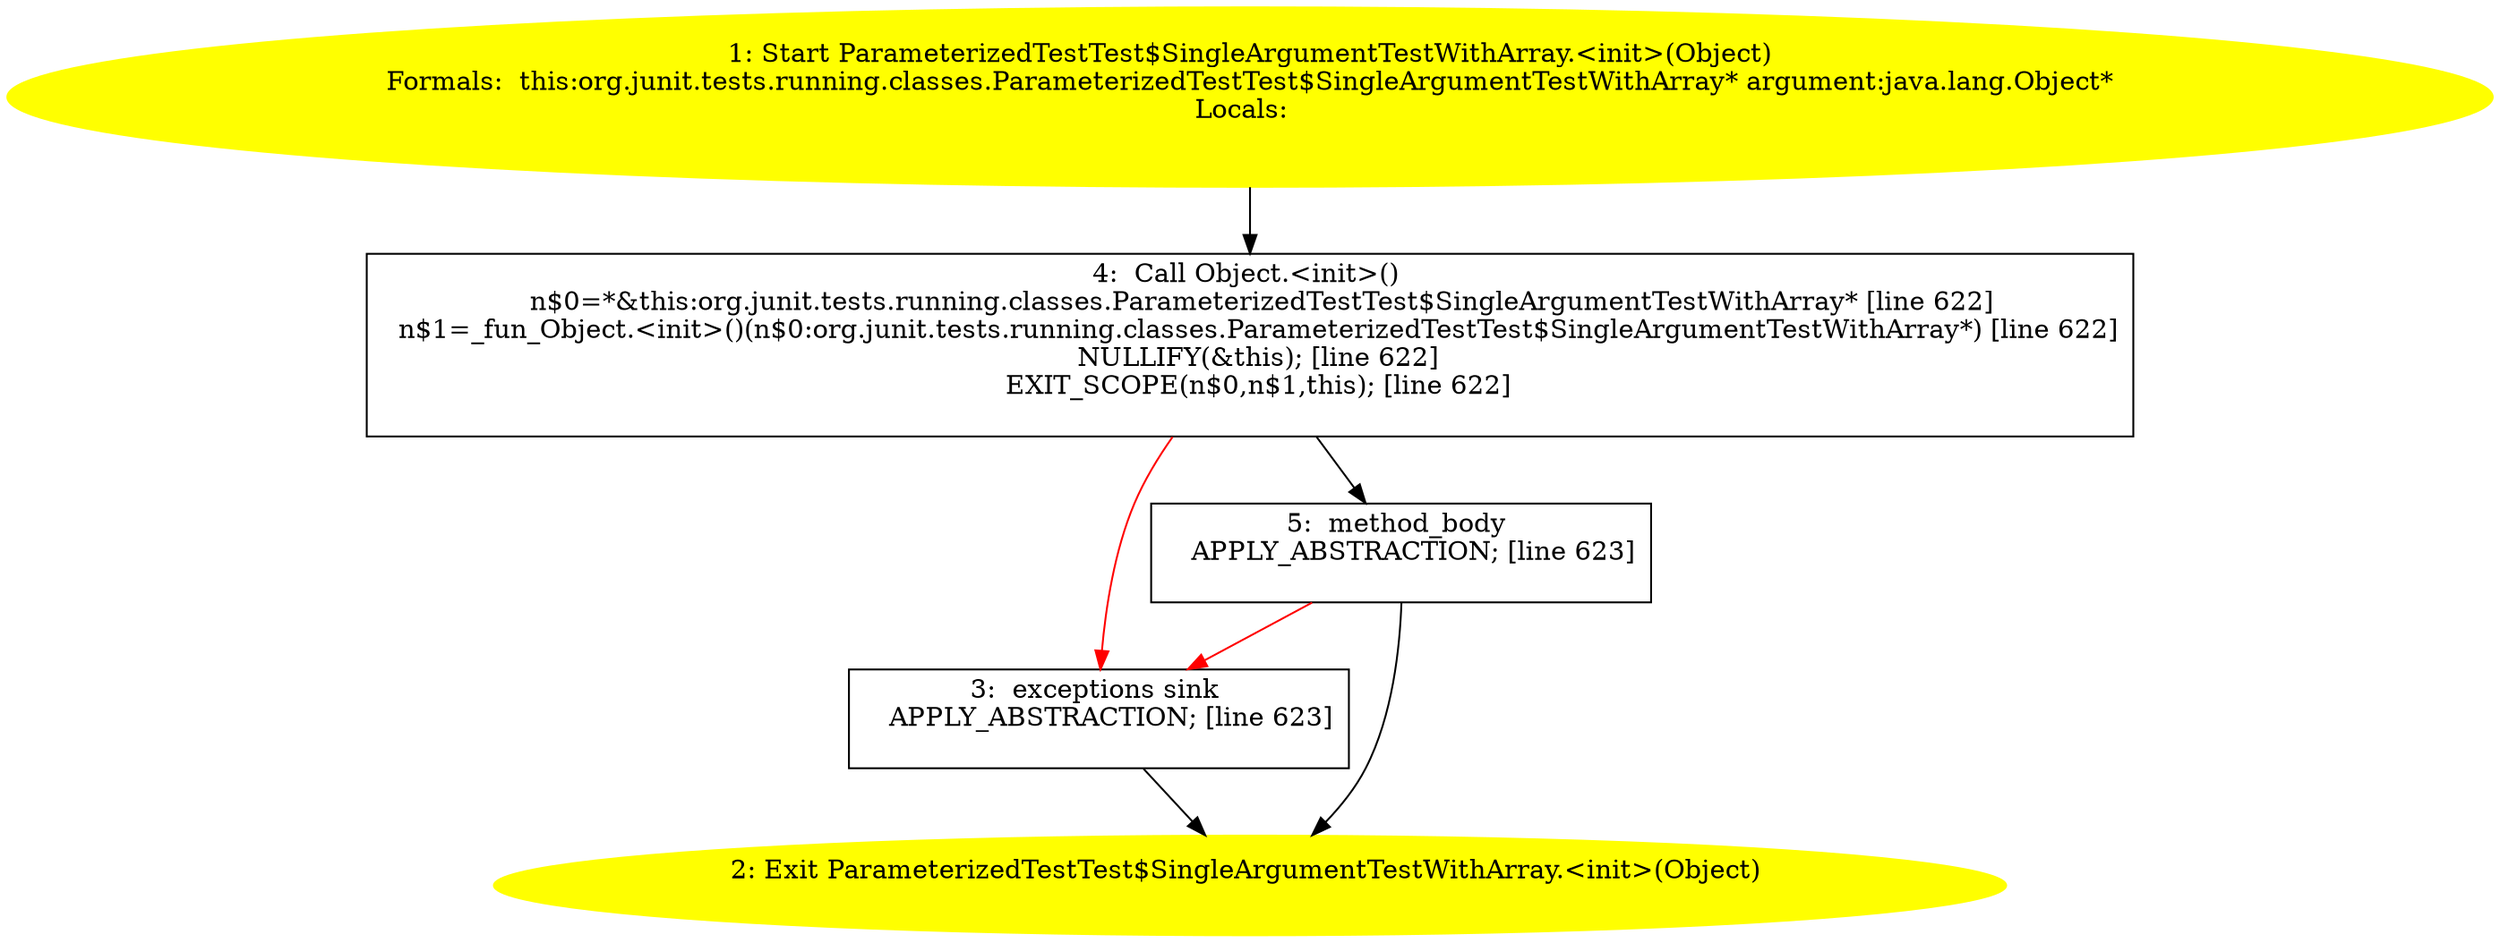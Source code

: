 /* @generated */
digraph cfg {
"org.junit.tests.running.classes.ParameterizedTestTest$SingleArgumentTestWithArray.<init>(java.lang.O.f1c002af4144116a8e4e4c38cbfe7d76_1" [label="1: Start ParameterizedTestTest$SingleArgumentTestWithArray.<init>(Object)\nFormals:  this:org.junit.tests.running.classes.ParameterizedTestTest$SingleArgumentTestWithArray* argument:java.lang.Object*\nLocals:  \n  " color=yellow style=filled]
	

	 "org.junit.tests.running.classes.ParameterizedTestTest$SingleArgumentTestWithArray.<init>(java.lang.O.f1c002af4144116a8e4e4c38cbfe7d76_1" -> "org.junit.tests.running.classes.ParameterizedTestTest$SingleArgumentTestWithArray.<init>(java.lang.O.f1c002af4144116a8e4e4c38cbfe7d76_4" ;
"org.junit.tests.running.classes.ParameterizedTestTest$SingleArgumentTestWithArray.<init>(java.lang.O.f1c002af4144116a8e4e4c38cbfe7d76_2" [label="2: Exit ParameterizedTestTest$SingleArgumentTestWithArray.<init>(Object) \n  " color=yellow style=filled]
	

"org.junit.tests.running.classes.ParameterizedTestTest$SingleArgumentTestWithArray.<init>(java.lang.O.f1c002af4144116a8e4e4c38cbfe7d76_3" [label="3:  exceptions sink \n   APPLY_ABSTRACTION; [line 623]\n " shape="box"]
	

	 "org.junit.tests.running.classes.ParameterizedTestTest$SingleArgumentTestWithArray.<init>(java.lang.O.f1c002af4144116a8e4e4c38cbfe7d76_3" -> "org.junit.tests.running.classes.ParameterizedTestTest$SingleArgumentTestWithArray.<init>(java.lang.O.f1c002af4144116a8e4e4c38cbfe7d76_2" ;
"org.junit.tests.running.classes.ParameterizedTestTest$SingleArgumentTestWithArray.<init>(java.lang.O.f1c002af4144116a8e4e4c38cbfe7d76_4" [label="4:  Call Object.<init>() \n   n$0=*&this:org.junit.tests.running.classes.ParameterizedTestTest$SingleArgumentTestWithArray* [line 622]\n  n$1=_fun_Object.<init>()(n$0:org.junit.tests.running.classes.ParameterizedTestTest$SingleArgumentTestWithArray*) [line 622]\n  NULLIFY(&this); [line 622]\n  EXIT_SCOPE(n$0,n$1,this); [line 622]\n " shape="box"]
	

	 "org.junit.tests.running.classes.ParameterizedTestTest$SingleArgumentTestWithArray.<init>(java.lang.O.f1c002af4144116a8e4e4c38cbfe7d76_4" -> "org.junit.tests.running.classes.ParameterizedTestTest$SingleArgumentTestWithArray.<init>(java.lang.O.f1c002af4144116a8e4e4c38cbfe7d76_5" ;
	 "org.junit.tests.running.classes.ParameterizedTestTest$SingleArgumentTestWithArray.<init>(java.lang.O.f1c002af4144116a8e4e4c38cbfe7d76_4" -> "org.junit.tests.running.classes.ParameterizedTestTest$SingleArgumentTestWithArray.<init>(java.lang.O.f1c002af4144116a8e4e4c38cbfe7d76_3" [color="red" ];
"org.junit.tests.running.classes.ParameterizedTestTest$SingleArgumentTestWithArray.<init>(java.lang.O.f1c002af4144116a8e4e4c38cbfe7d76_5" [label="5:  method_body \n   APPLY_ABSTRACTION; [line 623]\n " shape="box"]
	

	 "org.junit.tests.running.classes.ParameterizedTestTest$SingleArgumentTestWithArray.<init>(java.lang.O.f1c002af4144116a8e4e4c38cbfe7d76_5" -> "org.junit.tests.running.classes.ParameterizedTestTest$SingleArgumentTestWithArray.<init>(java.lang.O.f1c002af4144116a8e4e4c38cbfe7d76_2" ;
	 "org.junit.tests.running.classes.ParameterizedTestTest$SingleArgumentTestWithArray.<init>(java.lang.O.f1c002af4144116a8e4e4c38cbfe7d76_5" -> "org.junit.tests.running.classes.ParameterizedTestTest$SingleArgumentTestWithArray.<init>(java.lang.O.f1c002af4144116a8e4e4c38cbfe7d76_3" [color="red" ];
}
